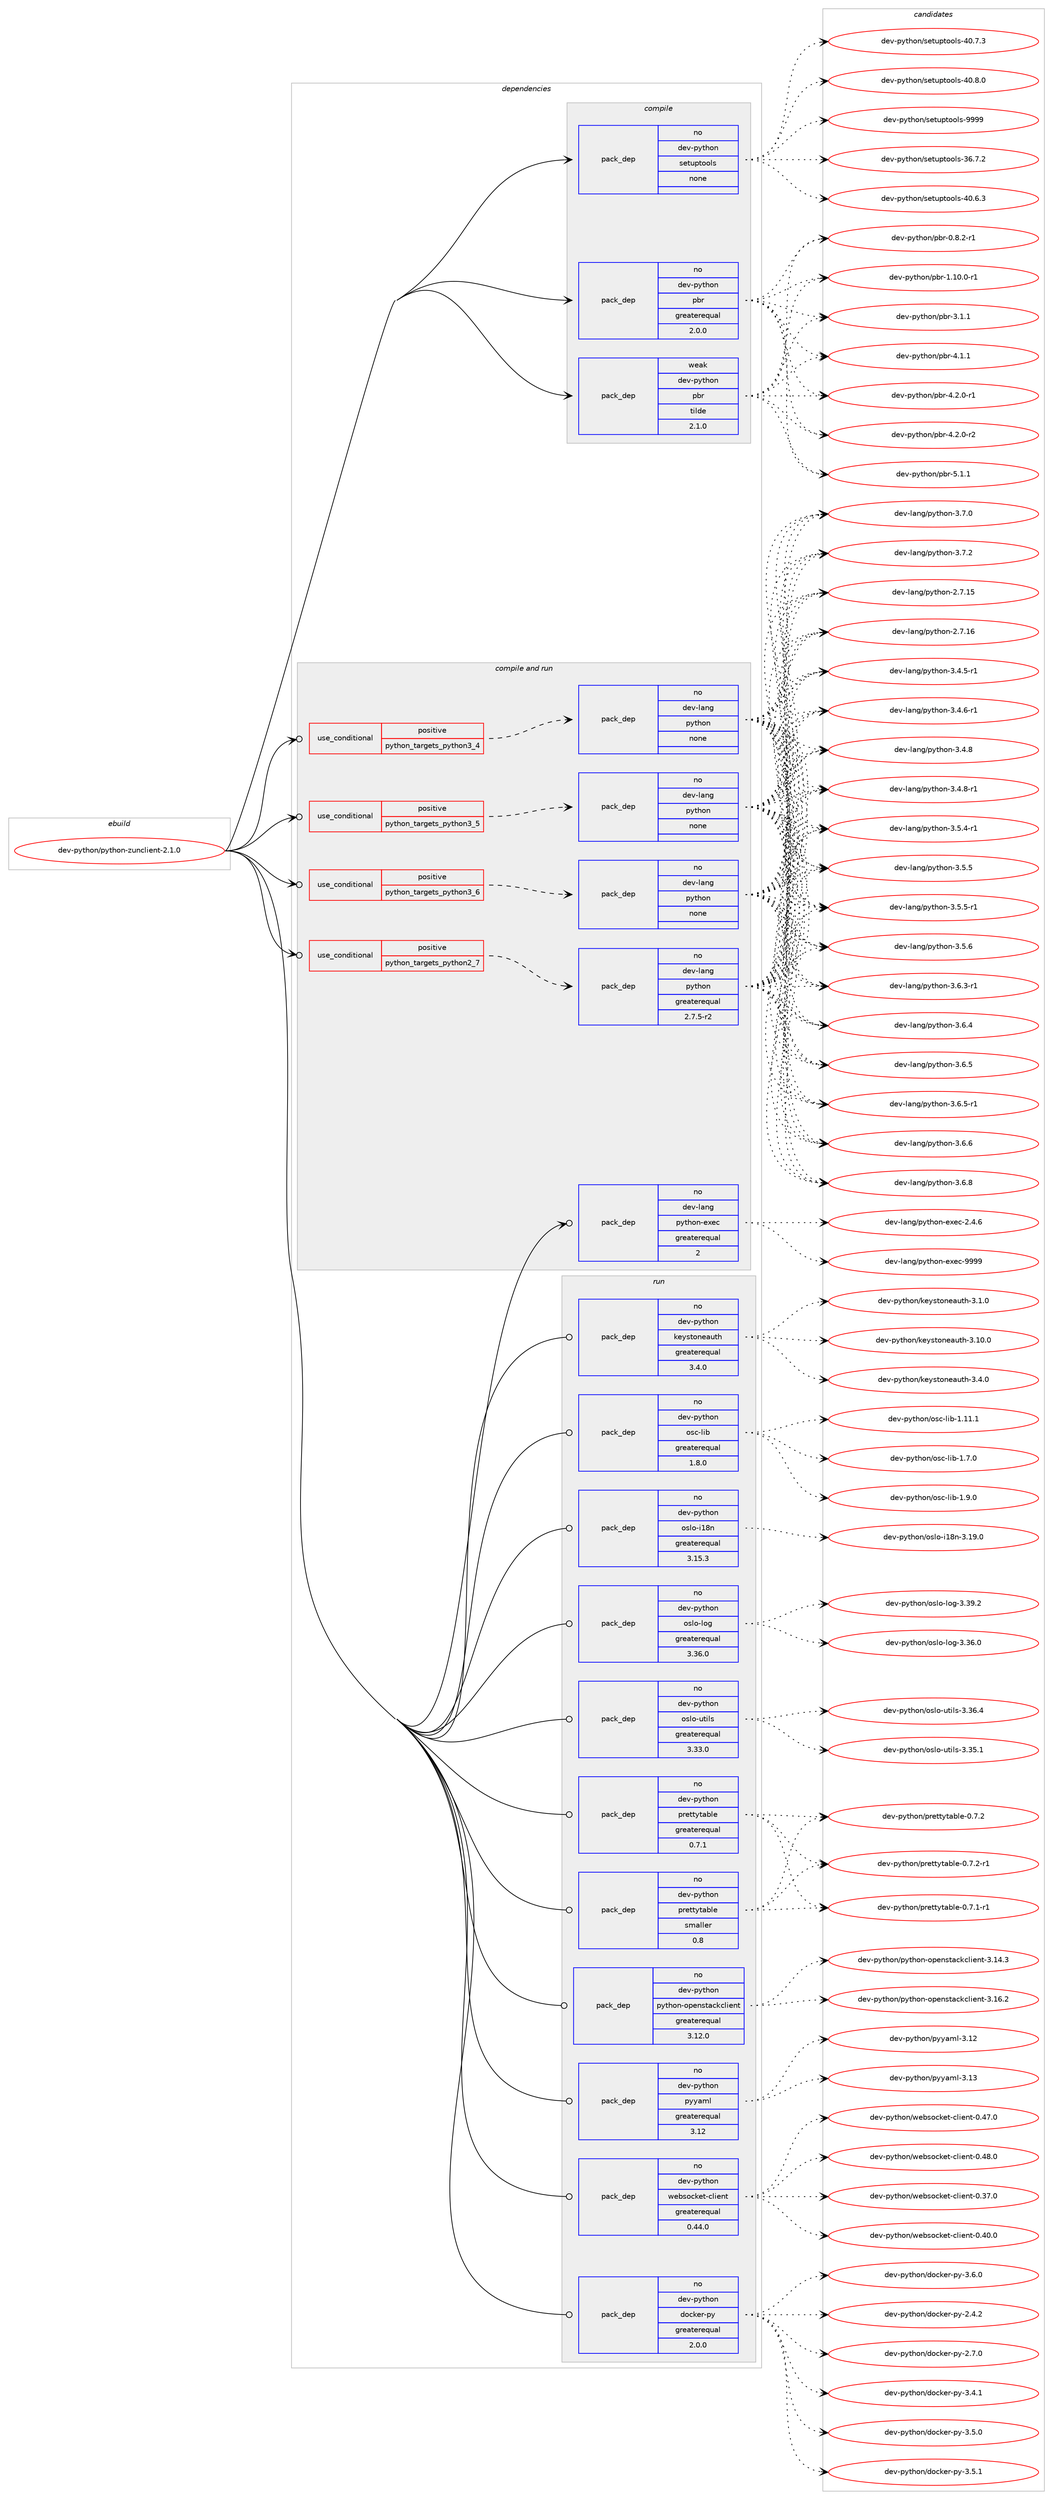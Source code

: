 digraph prolog {

# *************
# Graph options
# *************

newrank=true;
concentrate=true;
compound=true;
graph [rankdir=LR,fontname=Helvetica,fontsize=10,ranksep=1.5];#, ranksep=2.5, nodesep=0.2];
edge  [arrowhead=vee];
node  [fontname=Helvetica,fontsize=10];

# **********
# The ebuild
# **********

subgraph cluster_leftcol {
color=gray;
rank=same;
label=<<i>ebuild</i>>;
id [label="dev-python/python-zunclient-2.1.0", color=red, width=4, href="../dev-python/python-zunclient-2.1.0.svg"];
}

# ****************
# The dependencies
# ****************

subgraph cluster_midcol {
color=gray;
label=<<i>dependencies</i>>;
subgraph cluster_compile {
fillcolor="#eeeeee";
style=filled;
label=<<i>compile</i>>;
subgraph pack1030642 {
dependency1437174 [label=<<TABLE BORDER="0" CELLBORDER="1" CELLSPACING="0" CELLPADDING="4" WIDTH="220"><TR><TD ROWSPAN="6" CELLPADDING="30">pack_dep</TD></TR><TR><TD WIDTH="110">no</TD></TR><TR><TD>dev-python</TD></TR><TR><TD>pbr</TD></TR><TR><TD>greaterequal</TD></TR><TR><TD>2.0.0</TD></TR></TABLE>>, shape=none, color=blue];
}
id:e -> dependency1437174:w [weight=20,style="solid",arrowhead="vee"];
subgraph pack1030643 {
dependency1437175 [label=<<TABLE BORDER="0" CELLBORDER="1" CELLSPACING="0" CELLPADDING="4" WIDTH="220"><TR><TD ROWSPAN="6" CELLPADDING="30">pack_dep</TD></TR><TR><TD WIDTH="110">no</TD></TR><TR><TD>dev-python</TD></TR><TR><TD>setuptools</TD></TR><TR><TD>none</TD></TR><TR><TD></TD></TR></TABLE>>, shape=none, color=blue];
}
id:e -> dependency1437175:w [weight=20,style="solid",arrowhead="vee"];
subgraph pack1030644 {
dependency1437176 [label=<<TABLE BORDER="0" CELLBORDER="1" CELLSPACING="0" CELLPADDING="4" WIDTH="220"><TR><TD ROWSPAN="6" CELLPADDING="30">pack_dep</TD></TR><TR><TD WIDTH="110">weak</TD></TR><TR><TD>dev-python</TD></TR><TR><TD>pbr</TD></TR><TR><TD>tilde</TD></TR><TR><TD>2.1.0</TD></TR></TABLE>>, shape=none, color=blue];
}
id:e -> dependency1437176:w [weight=20,style="solid",arrowhead="vee"];
}
subgraph cluster_compileandrun {
fillcolor="#eeeeee";
style=filled;
label=<<i>compile and run</i>>;
subgraph cond383177 {
dependency1437177 [label=<<TABLE BORDER="0" CELLBORDER="1" CELLSPACING="0" CELLPADDING="4"><TR><TD ROWSPAN="3" CELLPADDING="10">use_conditional</TD></TR><TR><TD>positive</TD></TR><TR><TD>python_targets_python2_7</TD></TR></TABLE>>, shape=none, color=red];
subgraph pack1030645 {
dependency1437178 [label=<<TABLE BORDER="0" CELLBORDER="1" CELLSPACING="0" CELLPADDING="4" WIDTH="220"><TR><TD ROWSPAN="6" CELLPADDING="30">pack_dep</TD></TR><TR><TD WIDTH="110">no</TD></TR><TR><TD>dev-lang</TD></TR><TR><TD>python</TD></TR><TR><TD>greaterequal</TD></TR><TR><TD>2.7.5-r2</TD></TR></TABLE>>, shape=none, color=blue];
}
dependency1437177:e -> dependency1437178:w [weight=20,style="dashed",arrowhead="vee"];
}
id:e -> dependency1437177:w [weight=20,style="solid",arrowhead="odotvee"];
subgraph cond383178 {
dependency1437179 [label=<<TABLE BORDER="0" CELLBORDER="1" CELLSPACING="0" CELLPADDING="4"><TR><TD ROWSPAN="3" CELLPADDING="10">use_conditional</TD></TR><TR><TD>positive</TD></TR><TR><TD>python_targets_python3_4</TD></TR></TABLE>>, shape=none, color=red];
subgraph pack1030646 {
dependency1437180 [label=<<TABLE BORDER="0" CELLBORDER="1" CELLSPACING="0" CELLPADDING="4" WIDTH="220"><TR><TD ROWSPAN="6" CELLPADDING="30">pack_dep</TD></TR><TR><TD WIDTH="110">no</TD></TR><TR><TD>dev-lang</TD></TR><TR><TD>python</TD></TR><TR><TD>none</TD></TR><TR><TD></TD></TR></TABLE>>, shape=none, color=blue];
}
dependency1437179:e -> dependency1437180:w [weight=20,style="dashed",arrowhead="vee"];
}
id:e -> dependency1437179:w [weight=20,style="solid",arrowhead="odotvee"];
subgraph cond383179 {
dependency1437181 [label=<<TABLE BORDER="0" CELLBORDER="1" CELLSPACING="0" CELLPADDING="4"><TR><TD ROWSPAN="3" CELLPADDING="10">use_conditional</TD></TR><TR><TD>positive</TD></TR><TR><TD>python_targets_python3_5</TD></TR></TABLE>>, shape=none, color=red];
subgraph pack1030647 {
dependency1437182 [label=<<TABLE BORDER="0" CELLBORDER="1" CELLSPACING="0" CELLPADDING="4" WIDTH="220"><TR><TD ROWSPAN="6" CELLPADDING="30">pack_dep</TD></TR><TR><TD WIDTH="110">no</TD></TR><TR><TD>dev-lang</TD></TR><TR><TD>python</TD></TR><TR><TD>none</TD></TR><TR><TD></TD></TR></TABLE>>, shape=none, color=blue];
}
dependency1437181:e -> dependency1437182:w [weight=20,style="dashed",arrowhead="vee"];
}
id:e -> dependency1437181:w [weight=20,style="solid",arrowhead="odotvee"];
subgraph cond383180 {
dependency1437183 [label=<<TABLE BORDER="0" CELLBORDER="1" CELLSPACING="0" CELLPADDING="4"><TR><TD ROWSPAN="3" CELLPADDING="10">use_conditional</TD></TR><TR><TD>positive</TD></TR><TR><TD>python_targets_python3_6</TD></TR></TABLE>>, shape=none, color=red];
subgraph pack1030648 {
dependency1437184 [label=<<TABLE BORDER="0" CELLBORDER="1" CELLSPACING="0" CELLPADDING="4" WIDTH="220"><TR><TD ROWSPAN="6" CELLPADDING="30">pack_dep</TD></TR><TR><TD WIDTH="110">no</TD></TR><TR><TD>dev-lang</TD></TR><TR><TD>python</TD></TR><TR><TD>none</TD></TR><TR><TD></TD></TR></TABLE>>, shape=none, color=blue];
}
dependency1437183:e -> dependency1437184:w [weight=20,style="dashed",arrowhead="vee"];
}
id:e -> dependency1437183:w [weight=20,style="solid",arrowhead="odotvee"];
subgraph pack1030649 {
dependency1437185 [label=<<TABLE BORDER="0" CELLBORDER="1" CELLSPACING="0" CELLPADDING="4" WIDTH="220"><TR><TD ROWSPAN="6" CELLPADDING="30">pack_dep</TD></TR><TR><TD WIDTH="110">no</TD></TR><TR><TD>dev-lang</TD></TR><TR><TD>python-exec</TD></TR><TR><TD>greaterequal</TD></TR><TR><TD>2</TD></TR></TABLE>>, shape=none, color=blue];
}
id:e -> dependency1437185:w [weight=20,style="solid",arrowhead="odotvee"];
}
subgraph cluster_run {
fillcolor="#eeeeee";
style=filled;
label=<<i>run</i>>;
subgraph pack1030650 {
dependency1437186 [label=<<TABLE BORDER="0" CELLBORDER="1" CELLSPACING="0" CELLPADDING="4" WIDTH="220"><TR><TD ROWSPAN="6" CELLPADDING="30">pack_dep</TD></TR><TR><TD WIDTH="110">no</TD></TR><TR><TD>dev-python</TD></TR><TR><TD>docker-py</TD></TR><TR><TD>greaterequal</TD></TR><TR><TD>2.0.0</TD></TR></TABLE>>, shape=none, color=blue];
}
id:e -> dependency1437186:w [weight=20,style="solid",arrowhead="odot"];
subgraph pack1030651 {
dependency1437187 [label=<<TABLE BORDER="0" CELLBORDER="1" CELLSPACING="0" CELLPADDING="4" WIDTH="220"><TR><TD ROWSPAN="6" CELLPADDING="30">pack_dep</TD></TR><TR><TD WIDTH="110">no</TD></TR><TR><TD>dev-python</TD></TR><TR><TD>keystoneauth</TD></TR><TR><TD>greaterequal</TD></TR><TR><TD>3.4.0</TD></TR></TABLE>>, shape=none, color=blue];
}
id:e -> dependency1437187:w [weight=20,style="solid",arrowhead="odot"];
subgraph pack1030652 {
dependency1437188 [label=<<TABLE BORDER="0" CELLBORDER="1" CELLSPACING="0" CELLPADDING="4" WIDTH="220"><TR><TD ROWSPAN="6" CELLPADDING="30">pack_dep</TD></TR><TR><TD WIDTH="110">no</TD></TR><TR><TD>dev-python</TD></TR><TR><TD>osc-lib</TD></TR><TR><TD>greaterequal</TD></TR><TR><TD>1.8.0</TD></TR></TABLE>>, shape=none, color=blue];
}
id:e -> dependency1437188:w [weight=20,style="solid",arrowhead="odot"];
subgraph pack1030653 {
dependency1437189 [label=<<TABLE BORDER="0" CELLBORDER="1" CELLSPACING="0" CELLPADDING="4" WIDTH="220"><TR><TD ROWSPAN="6" CELLPADDING="30">pack_dep</TD></TR><TR><TD WIDTH="110">no</TD></TR><TR><TD>dev-python</TD></TR><TR><TD>oslo-i18n</TD></TR><TR><TD>greaterequal</TD></TR><TR><TD>3.15.3</TD></TR></TABLE>>, shape=none, color=blue];
}
id:e -> dependency1437189:w [weight=20,style="solid",arrowhead="odot"];
subgraph pack1030654 {
dependency1437190 [label=<<TABLE BORDER="0" CELLBORDER="1" CELLSPACING="0" CELLPADDING="4" WIDTH="220"><TR><TD ROWSPAN="6" CELLPADDING="30">pack_dep</TD></TR><TR><TD WIDTH="110">no</TD></TR><TR><TD>dev-python</TD></TR><TR><TD>oslo-log</TD></TR><TR><TD>greaterequal</TD></TR><TR><TD>3.36.0</TD></TR></TABLE>>, shape=none, color=blue];
}
id:e -> dependency1437190:w [weight=20,style="solid",arrowhead="odot"];
subgraph pack1030655 {
dependency1437191 [label=<<TABLE BORDER="0" CELLBORDER="1" CELLSPACING="0" CELLPADDING="4" WIDTH="220"><TR><TD ROWSPAN="6" CELLPADDING="30">pack_dep</TD></TR><TR><TD WIDTH="110">no</TD></TR><TR><TD>dev-python</TD></TR><TR><TD>oslo-utils</TD></TR><TR><TD>greaterequal</TD></TR><TR><TD>3.33.0</TD></TR></TABLE>>, shape=none, color=blue];
}
id:e -> dependency1437191:w [weight=20,style="solid",arrowhead="odot"];
subgraph pack1030656 {
dependency1437192 [label=<<TABLE BORDER="0" CELLBORDER="1" CELLSPACING="0" CELLPADDING="4" WIDTH="220"><TR><TD ROWSPAN="6" CELLPADDING="30">pack_dep</TD></TR><TR><TD WIDTH="110">no</TD></TR><TR><TD>dev-python</TD></TR><TR><TD>prettytable</TD></TR><TR><TD>greaterequal</TD></TR><TR><TD>0.7.1</TD></TR></TABLE>>, shape=none, color=blue];
}
id:e -> dependency1437192:w [weight=20,style="solid",arrowhead="odot"];
subgraph pack1030657 {
dependency1437193 [label=<<TABLE BORDER="0" CELLBORDER="1" CELLSPACING="0" CELLPADDING="4" WIDTH="220"><TR><TD ROWSPAN="6" CELLPADDING="30">pack_dep</TD></TR><TR><TD WIDTH="110">no</TD></TR><TR><TD>dev-python</TD></TR><TR><TD>prettytable</TD></TR><TR><TD>smaller</TD></TR><TR><TD>0.8</TD></TR></TABLE>>, shape=none, color=blue];
}
id:e -> dependency1437193:w [weight=20,style="solid",arrowhead="odot"];
subgraph pack1030658 {
dependency1437194 [label=<<TABLE BORDER="0" CELLBORDER="1" CELLSPACING="0" CELLPADDING="4" WIDTH="220"><TR><TD ROWSPAN="6" CELLPADDING="30">pack_dep</TD></TR><TR><TD WIDTH="110">no</TD></TR><TR><TD>dev-python</TD></TR><TR><TD>python-openstackclient</TD></TR><TR><TD>greaterequal</TD></TR><TR><TD>3.12.0</TD></TR></TABLE>>, shape=none, color=blue];
}
id:e -> dependency1437194:w [weight=20,style="solid",arrowhead="odot"];
subgraph pack1030659 {
dependency1437195 [label=<<TABLE BORDER="0" CELLBORDER="1" CELLSPACING="0" CELLPADDING="4" WIDTH="220"><TR><TD ROWSPAN="6" CELLPADDING="30">pack_dep</TD></TR><TR><TD WIDTH="110">no</TD></TR><TR><TD>dev-python</TD></TR><TR><TD>pyyaml</TD></TR><TR><TD>greaterequal</TD></TR><TR><TD>3.12</TD></TR></TABLE>>, shape=none, color=blue];
}
id:e -> dependency1437195:w [weight=20,style="solid",arrowhead="odot"];
subgraph pack1030660 {
dependency1437196 [label=<<TABLE BORDER="0" CELLBORDER="1" CELLSPACING="0" CELLPADDING="4" WIDTH="220"><TR><TD ROWSPAN="6" CELLPADDING="30">pack_dep</TD></TR><TR><TD WIDTH="110">no</TD></TR><TR><TD>dev-python</TD></TR><TR><TD>websocket-client</TD></TR><TR><TD>greaterequal</TD></TR><TR><TD>0.44.0</TD></TR></TABLE>>, shape=none, color=blue];
}
id:e -> dependency1437196:w [weight=20,style="solid",arrowhead="odot"];
}
}

# **************
# The candidates
# **************

subgraph cluster_choices {
rank=same;
color=gray;
label=<<i>candidates</i>>;

subgraph choice1030642 {
color=black;
nodesep=1;
choice1001011184511212111610411111047112981144548465646504511449 [label="dev-python/pbr-0.8.2-r1", color=red, width=4,href="../dev-python/pbr-0.8.2-r1.svg"];
choice100101118451121211161041111104711298114454946494846484511449 [label="dev-python/pbr-1.10.0-r1", color=red, width=4,href="../dev-python/pbr-1.10.0-r1.svg"];
choice100101118451121211161041111104711298114455146494649 [label="dev-python/pbr-3.1.1", color=red, width=4,href="../dev-python/pbr-3.1.1.svg"];
choice100101118451121211161041111104711298114455246494649 [label="dev-python/pbr-4.1.1", color=red, width=4,href="../dev-python/pbr-4.1.1.svg"];
choice1001011184511212111610411111047112981144552465046484511449 [label="dev-python/pbr-4.2.0-r1", color=red, width=4,href="../dev-python/pbr-4.2.0-r1.svg"];
choice1001011184511212111610411111047112981144552465046484511450 [label="dev-python/pbr-4.2.0-r2", color=red, width=4,href="../dev-python/pbr-4.2.0-r2.svg"];
choice100101118451121211161041111104711298114455346494649 [label="dev-python/pbr-5.1.1", color=red, width=4,href="../dev-python/pbr-5.1.1.svg"];
dependency1437174:e -> choice1001011184511212111610411111047112981144548465646504511449:w [style=dotted,weight="100"];
dependency1437174:e -> choice100101118451121211161041111104711298114454946494846484511449:w [style=dotted,weight="100"];
dependency1437174:e -> choice100101118451121211161041111104711298114455146494649:w [style=dotted,weight="100"];
dependency1437174:e -> choice100101118451121211161041111104711298114455246494649:w [style=dotted,weight="100"];
dependency1437174:e -> choice1001011184511212111610411111047112981144552465046484511449:w [style=dotted,weight="100"];
dependency1437174:e -> choice1001011184511212111610411111047112981144552465046484511450:w [style=dotted,weight="100"];
dependency1437174:e -> choice100101118451121211161041111104711298114455346494649:w [style=dotted,weight="100"];
}
subgraph choice1030643 {
color=black;
nodesep=1;
choice100101118451121211161041111104711510111611711211611111110811545515446554650 [label="dev-python/setuptools-36.7.2", color=red, width=4,href="../dev-python/setuptools-36.7.2.svg"];
choice100101118451121211161041111104711510111611711211611111110811545524846544651 [label="dev-python/setuptools-40.6.3", color=red, width=4,href="../dev-python/setuptools-40.6.3.svg"];
choice100101118451121211161041111104711510111611711211611111110811545524846554651 [label="dev-python/setuptools-40.7.3", color=red, width=4,href="../dev-python/setuptools-40.7.3.svg"];
choice100101118451121211161041111104711510111611711211611111110811545524846564648 [label="dev-python/setuptools-40.8.0", color=red, width=4,href="../dev-python/setuptools-40.8.0.svg"];
choice10010111845112121116104111110471151011161171121161111111081154557575757 [label="dev-python/setuptools-9999", color=red, width=4,href="../dev-python/setuptools-9999.svg"];
dependency1437175:e -> choice100101118451121211161041111104711510111611711211611111110811545515446554650:w [style=dotted,weight="100"];
dependency1437175:e -> choice100101118451121211161041111104711510111611711211611111110811545524846544651:w [style=dotted,weight="100"];
dependency1437175:e -> choice100101118451121211161041111104711510111611711211611111110811545524846554651:w [style=dotted,weight="100"];
dependency1437175:e -> choice100101118451121211161041111104711510111611711211611111110811545524846564648:w [style=dotted,weight="100"];
dependency1437175:e -> choice10010111845112121116104111110471151011161171121161111111081154557575757:w [style=dotted,weight="100"];
}
subgraph choice1030644 {
color=black;
nodesep=1;
choice1001011184511212111610411111047112981144548465646504511449 [label="dev-python/pbr-0.8.2-r1", color=red, width=4,href="../dev-python/pbr-0.8.2-r1.svg"];
choice100101118451121211161041111104711298114454946494846484511449 [label="dev-python/pbr-1.10.0-r1", color=red, width=4,href="../dev-python/pbr-1.10.0-r1.svg"];
choice100101118451121211161041111104711298114455146494649 [label="dev-python/pbr-3.1.1", color=red, width=4,href="../dev-python/pbr-3.1.1.svg"];
choice100101118451121211161041111104711298114455246494649 [label="dev-python/pbr-4.1.1", color=red, width=4,href="../dev-python/pbr-4.1.1.svg"];
choice1001011184511212111610411111047112981144552465046484511449 [label="dev-python/pbr-4.2.0-r1", color=red, width=4,href="../dev-python/pbr-4.2.0-r1.svg"];
choice1001011184511212111610411111047112981144552465046484511450 [label="dev-python/pbr-4.2.0-r2", color=red, width=4,href="../dev-python/pbr-4.2.0-r2.svg"];
choice100101118451121211161041111104711298114455346494649 [label="dev-python/pbr-5.1.1", color=red, width=4,href="../dev-python/pbr-5.1.1.svg"];
dependency1437176:e -> choice1001011184511212111610411111047112981144548465646504511449:w [style=dotted,weight="100"];
dependency1437176:e -> choice100101118451121211161041111104711298114454946494846484511449:w [style=dotted,weight="100"];
dependency1437176:e -> choice100101118451121211161041111104711298114455146494649:w [style=dotted,weight="100"];
dependency1437176:e -> choice100101118451121211161041111104711298114455246494649:w [style=dotted,weight="100"];
dependency1437176:e -> choice1001011184511212111610411111047112981144552465046484511449:w [style=dotted,weight="100"];
dependency1437176:e -> choice1001011184511212111610411111047112981144552465046484511450:w [style=dotted,weight="100"];
dependency1437176:e -> choice100101118451121211161041111104711298114455346494649:w [style=dotted,weight="100"];
}
subgraph choice1030645 {
color=black;
nodesep=1;
choice10010111845108971101034711212111610411111045504655464953 [label="dev-lang/python-2.7.15", color=red, width=4,href="../dev-lang/python-2.7.15.svg"];
choice10010111845108971101034711212111610411111045504655464954 [label="dev-lang/python-2.7.16", color=red, width=4,href="../dev-lang/python-2.7.16.svg"];
choice1001011184510897110103471121211161041111104551465246534511449 [label="dev-lang/python-3.4.5-r1", color=red, width=4,href="../dev-lang/python-3.4.5-r1.svg"];
choice1001011184510897110103471121211161041111104551465246544511449 [label="dev-lang/python-3.4.6-r1", color=red, width=4,href="../dev-lang/python-3.4.6-r1.svg"];
choice100101118451089711010347112121116104111110455146524656 [label="dev-lang/python-3.4.8", color=red, width=4,href="../dev-lang/python-3.4.8.svg"];
choice1001011184510897110103471121211161041111104551465246564511449 [label="dev-lang/python-3.4.8-r1", color=red, width=4,href="../dev-lang/python-3.4.8-r1.svg"];
choice1001011184510897110103471121211161041111104551465346524511449 [label="dev-lang/python-3.5.4-r1", color=red, width=4,href="../dev-lang/python-3.5.4-r1.svg"];
choice100101118451089711010347112121116104111110455146534653 [label="dev-lang/python-3.5.5", color=red, width=4,href="../dev-lang/python-3.5.5.svg"];
choice1001011184510897110103471121211161041111104551465346534511449 [label="dev-lang/python-3.5.5-r1", color=red, width=4,href="../dev-lang/python-3.5.5-r1.svg"];
choice100101118451089711010347112121116104111110455146534654 [label="dev-lang/python-3.5.6", color=red, width=4,href="../dev-lang/python-3.5.6.svg"];
choice1001011184510897110103471121211161041111104551465446514511449 [label="dev-lang/python-3.6.3-r1", color=red, width=4,href="../dev-lang/python-3.6.3-r1.svg"];
choice100101118451089711010347112121116104111110455146544652 [label="dev-lang/python-3.6.4", color=red, width=4,href="../dev-lang/python-3.6.4.svg"];
choice100101118451089711010347112121116104111110455146544653 [label="dev-lang/python-3.6.5", color=red, width=4,href="../dev-lang/python-3.6.5.svg"];
choice1001011184510897110103471121211161041111104551465446534511449 [label="dev-lang/python-3.6.5-r1", color=red, width=4,href="../dev-lang/python-3.6.5-r1.svg"];
choice100101118451089711010347112121116104111110455146544654 [label="dev-lang/python-3.6.6", color=red, width=4,href="../dev-lang/python-3.6.6.svg"];
choice100101118451089711010347112121116104111110455146544656 [label="dev-lang/python-3.6.8", color=red, width=4,href="../dev-lang/python-3.6.8.svg"];
choice100101118451089711010347112121116104111110455146554648 [label="dev-lang/python-3.7.0", color=red, width=4,href="../dev-lang/python-3.7.0.svg"];
choice100101118451089711010347112121116104111110455146554650 [label="dev-lang/python-3.7.2", color=red, width=4,href="../dev-lang/python-3.7.2.svg"];
dependency1437178:e -> choice10010111845108971101034711212111610411111045504655464953:w [style=dotted,weight="100"];
dependency1437178:e -> choice10010111845108971101034711212111610411111045504655464954:w [style=dotted,weight="100"];
dependency1437178:e -> choice1001011184510897110103471121211161041111104551465246534511449:w [style=dotted,weight="100"];
dependency1437178:e -> choice1001011184510897110103471121211161041111104551465246544511449:w [style=dotted,weight="100"];
dependency1437178:e -> choice100101118451089711010347112121116104111110455146524656:w [style=dotted,weight="100"];
dependency1437178:e -> choice1001011184510897110103471121211161041111104551465246564511449:w [style=dotted,weight="100"];
dependency1437178:e -> choice1001011184510897110103471121211161041111104551465346524511449:w [style=dotted,weight="100"];
dependency1437178:e -> choice100101118451089711010347112121116104111110455146534653:w [style=dotted,weight="100"];
dependency1437178:e -> choice1001011184510897110103471121211161041111104551465346534511449:w [style=dotted,weight="100"];
dependency1437178:e -> choice100101118451089711010347112121116104111110455146534654:w [style=dotted,weight="100"];
dependency1437178:e -> choice1001011184510897110103471121211161041111104551465446514511449:w [style=dotted,weight="100"];
dependency1437178:e -> choice100101118451089711010347112121116104111110455146544652:w [style=dotted,weight="100"];
dependency1437178:e -> choice100101118451089711010347112121116104111110455146544653:w [style=dotted,weight="100"];
dependency1437178:e -> choice1001011184510897110103471121211161041111104551465446534511449:w [style=dotted,weight="100"];
dependency1437178:e -> choice100101118451089711010347112121116104111110455146544654:w [style=dotted,weight="100"];
dependency1437178:e -> choice100101118451089711010347112121116104111110455146544656:w [style=dotted,weight="100"];
dependency1437178:e -> choice100101118451089711010347112121116104111110455146554648:w [style=dotted,weight="100"];
dependency1437178:e -> choice100101118451089711010347112121116104111110455146554650:w [style=dotted,weight="100"];
}
subgraph choice1030646 {
color=black;
nodesep=1;
choice10010111845108971101034711212111610411111045504655464953 [label="dev-lang/python-2.7.15", color=red, width=4,href="../dev-lang/python-2.7.15.svg"];
choice10010111845108971101034711212111610411111045504655464954 [label="dev-lang/python-2.7.16", color=red, width=4,href="../dev-lang/python-2.7.16.svg"];
choice1001011184510897110103471121211161041111104551465246534511449 [label="dev-lang/python-3.4.5-r1", color=red, width=4,href="../dev-lang/python-3.4.5-r1.svg"];
choice1001011184510897110103471121211161041111104551465246544511449 [label="dev-lang/python-3.4.6-r1", color=red, width=4,href="../dev-lang/python-3.4.6-r1.svg"];
choice100101118451089711010347112121116104111110455146524656 [label="dev-lang/python-3.4.8", color=red, width=4,href="../dev-lang/python-3.4.8.svg"];
choice1001011184510897110103471121211161041111104551465246564511449 [label="dev-lang/python-3.4.8-r1", color=red, width=4,href="../dev-lang/python-3.4.8-r1.svg"];
choice1001011184510897110103471121211161041111104551465346524511449 [label="dev-lang/python-3.5.4-r1", color=red, width=4,href="../dev-lang/python-3.5.4-r1.svg"];
choice100101118451089711010347112121116104111110455146534653 [label="dev-lang/python-3.5.5", color=red, width=4,href="../dev-lang/python-3.5.5.svg"];
choice1001011184510897110103471121211161041111104551465346534511449 [label="dev-lang/python-3.5.5-r1", color=red, width=4,href="../dev-lang/python-3.5.5-r1.svg"];
choice100101118451089711010347112121116104111110455146534654 [label="dev-lang/python-3.5.6", color=red, width=4,href="../dev-lang/python-3.5.6.svg"];
choice1001011184510897110103471121211161041111104551465446514511449 [label="dev-lang/python-3.6.3-r1", color=red, width=4,href="../dev-lang/python-3.6.3-r1.svg"];
choice100101118451089711010347112121116104111110455146544652 [label="dev-lang/python-3.6.4", color=red, width=4,href="../dev-lang/python-3.6.4.svg"];
choice100101118451089711010347112121116104111110455146544653 [label="dev-lang/python-3.6.5", color=red, width=4,href="../dev-lang/python-3.6.5.svg"];
choice1001011184510897110103471121211161041111104551465446534511449 [label="dev-lang/python-3.6.5-r1", color=red, width=4,href="../dev-lang/python-3.6.5-r1.svg"];
choice100101118451089711010347112121116104111110455146544654 [label="dev-lang/python-3.6.6", color=red, width=4,href="../dev-lang/python-3.6.6.svg"];
choice100101118451089711010347112121116104111110455146544656 [label="dev-lang/python-3.6.8", color=red, width=4,href="../dev-lang/python-3.6.8.svg"];
choice100101118451089711010347112121116104111110455146554648 [label="dev-lang/python-3.7.0", color=red, width=4,href="../dev-lang/python-3.7.0.svg"];
choice100101118451089711010347112121116104111110455146554650 [label="dev-lang/python-3.7.2", color=red, width=4,href="../dev-lang/python-3.7.2.svg"];
dependency1437180:e -> choice10010111845108971101034711212111610411111045504655464953:w [style=dotted,weight="100"];
dependency1437180:e -> choice10010111845108971101034711212111610411111045504655464954:w [style=dotted,weight="100"];
dependency1437180:e -> choice1001011184510897110103471121211161041111104551465246534511449:w [style=dotted,weight="100"];
dependency1437180:e -> choice1001011184510897110103471121211161041111104551465246544511449:w [style=dotted,weight="100"];
dependency1437180:e -> choice100101118451089711010347112121116104111110455146524656:w [style=dotted,weight="100"];
dependency1437180:e -> choice1001011184510897110103471121211161041111104551465246564511449:w [style=dotted,weight="100"];
dependency1437180:e -> choice1001011184510897110103471121211161041111104551465346524511449:w [style=dotted,weight="100"];
dependency1437180:e -> choice100101118451089711010347112121116104111110455146534653:w [style=dotted,weight="100"];
dependency1437180:e -> choice1001011184510897110103471121211161041111104551465346534511449:w [style=dotted,weight="100"];
dependency1437180:e -> choice100101118451089711010347112121116104111110455146534654:w [style=dotted,weight="100"];
dependency1437180:e -> choice1001011184510897110103471121211161041111104551465446514511449:w [style=dotted,weight="100"];
dependency1437180:e -> choice100101118451089711010347112121116104111110455146544652:w [style=dotted,weight="100"];
dependency1437180:e -> choice100101118451089711010347112121116104111110455146544653:w [style=dotted,weight="100"];
dependency1437180:e -> choice1001011184510897110103471121211161041111104551465446534511449:w [style=dotted,weight="100"];
dependency1437180:e -> choice100101118451089711010347112121116104111110455146544654:w [style=dotted,weight="100"];
dependency1437180:e -> choice100101118451089711010347112121116104111110455146544656:w [style=dotted,weight="100"];
dependency1437180:e -> choice100101118451089711010347112121116104111110455146554648:w [style=dotted,weight="100"];
dependency1437180:e -> choice100101118451089711010347112121116104111110455146554650:w [style=dotted,weight="100"];
}
subgraph choice1030647 {
color=black;
nodesep=1;
choice10010111845108971101034711212111610411111045504655464953 [label="dev-lang/python-2.7.15", color=red, width=4,href="../dev-lang/python-2.7.15.svg"];
choice10010111845108971101034711212111610411111045504655464954 [label="dev-lang/python-2.7.16", color=red, width=4,href="../dev-lang/python-2.7.16.svg"];
choice1001011184510897110103471121211161041111104551465246534511449 [label="dev-lang/python-3.4.5-r1", color=red, width=4,href="../dev-lang/python-3.4.5-r1.svg"];
choice1001011184510897110103471121211161041111104551465246544511449 [label="dev-lang/python-3.4.6-r1", color=red, width=4,href="../dev-lang/python-3.4.6-r1.svg"];
choice100101118451089711010347112121116104111110455146524656 [label="dev-lang/python-3.4.8", color=red, width=4,href="../dev-lang/python-3.4.8.svg"];
choice1001011184510897110103471121211161041111104551465246564511449 [label="dev-lang/python-3.4.8-r1", color=red, width=4,href="../dev-lang/python-3.4.8-r1.svg"];
choice1001011184510897110103471121211161041111104551465346524511449 [label="dev-lang/python-3.5.4-r1", color=red, width=4,href="../dev-lang/python-3.5.4-r1.svg"];
choice100101118451089711010347112121116104111110455146534653 [label="dev-lang/python-3.5.5", color=red, width=4,href="../dev-lang/python-3.5.5.svg"];
choice1001011184510897110103471121211161041111104551465346534511449 [label="dev-lang/python-3.5.5-r1", color=red, width=4,href="../dev-lang/python-3.5.5-r1.svg"];
choice100101118451089711010347112121116104111110455146534654 [label="dev-lang/python-3.5.6", color=red, width=4,href="../dev-lang/python-3.5.6.svg"];
choice1001011184510897110103471121211161041111104551465446514511449 [label="dev-lang/python-3.6.3-r1", color=red, width=4,href="../dev-lang/python-3.6.3-r1.svg"];
choice100101118451089711010347112121116104111110455146544652 [label="dev-lang/python-3.6.4", color=red, width=4,href="../dev-lang/python-3.6.4.svg"];
choice100101118451089711010347112121116104111110455146544653 [label="dev-lang/python-3.6.5", color=red, width=4,href="../dev-lang/python-3.6.5.svg"];
choice1001011184510897110103471121211161041111104551465446534511449 [label="dev-lang/python-3.6.5-r1", color=red, width=4,href="../dev-lang/python-3.6.5-r1.svg"];
choice100101118451089711010347112121116104111110455146544654 [label="dev-lang/python-3.6.6", color=red, width=4,href="../dev-lang/python-3.6.6.svg"];
choice100101118451089711010347112121116104111110455146544656 [label="dev-lang/python-3.6.8", color=red, width=4,href="../dev-lang/python-3.6.8.svg"];
choice100101118451089711010347112121116104111110455146554648 [label="dev-lang/python-3.7.0", color=red, width=4,href="../dev-lang/python-3.7.0.svg"];
choice100101118451089711010347112121116104111110455146554650 [label="dev-lang/python-3.7.2", color=red, width=4,href="../dev-lang/python-3.7.2.svg"];
dependency1437182:e -> choice10010111845108971101034711212111610411111045504655464953:w [style=dotted,weight="100"];
dependency1437182:e -> choice10010111845108971101034711212111610411111045504655464954:w [style=dotted,weight="100"];
dependency1437182:e -> choice1001011184510897110103471121211161041111104551465246534511449:w [style=dotted,weight="100"];
dependency1437182:e -> choice1001011184510897110103471121211161041111104551465246544511449:w [style=dotted,weight="100"];
dependency1437182:e -> choice100101118451089711010347112121116104111110455146524656:w [style=dotted,weight="100"];
dependency1437182:e -> choice1001011184510897110103471121211161041111104551465246564511449:w [style=dotted,weight="100"];
dependency1437182:e -> choice1001011184510897110103471121211161041111104551465346524511449:w [style=dotted,weight="100"];
dependency1437182:e -> choice100101118451089711010347112121116104111110455146534653:w [style=dotted,weight="100"];
dependency1437182:e -> choice1001011184510897110103471121211161041111104551465346534511449:w [style=dotted,weight="100"];
dependency1437182:e -> choice100101118451089711010347112121116104111110455146534654:w [style=dotted,weight="100"];
dependency1437182:e -> choice1001011184510897110103471121211161041111104551465446514511449:w [style=dotted,weight="100"];
dependency1437182:e -> choice100101118451089711010347112121116104111110455146544652:w [style=dotted,weight="100"];
dependency1437182:e -> choice100101118451089711010347112121116104111110455146544653:w [style=dotted,weight="100"];
dependency1437182:e -> choice1001011184510897110103471121211161041111104551465446534511449:w [style=dotted,weight="100"];
dependency1437182:e -> choice100101118451089711010347112121116104111110455146544654:w [style=dotted,weight="100"];
dependency1437182:e -> choice100101118451089711010347112121116104111110455146544656:w [style=dotted,weight="100"];
dependency1437182:e -> choice100101118451089711010347112121116104111110455146554648:w [style=dotted,weight="100"];
dependency1437182:e -> choice100101118451089711010347112121116104111110455146554650:w [style=dotted,weight="100"];
}
subgraph choice1030648 {
color=black;
nodesep=1;
choice10010111845108971101034711212111610411111045504655464953 [label="dev-lang/python-2.7.15", color=red, width=4,href="../dev-lang/python-2.7.15.svg"];
choice10010111845108971101034711212111610411111045504655464954 [label="dev-lang/python-2.7.16", color=red, width=4,href="../dev-lang/python-2.7.16.svg"];
choice1001011184510897110103471121211161041111104551465246534511449 [label="dev-lang/python-3.4.5-r1", color=red, width=4,href="../dev-lang/python-3.4.5-r1.svg"];
choice1001011184510897110103471121211161041111104551465246544511449 [label="dev-lang/python-3.4.6-r1", color=red, width=4,href="../dev-lang/python-3.4.6-r1.svg"];
choice100101118451089711010347112121116104111110455146524656 [label="dev-lang/python-3.4.8", color=red, width=4,href="../dev-lang/python-3.4.8.svg"];
choice1001011184510897110103471121211161041111104551465246564511449 [label="dev-lang/python-3.4.8-r1", color=red, width=4,href="../dev-lang/python-3.4.8-r1.svg"];
choice1001011184510897110103471121211161041111104551465346524511449 [label="dev-lang/python-3.5.4-r1", color=red, width=4,href="../dev-lang/python-3.5.4-r1.svg"];
choice100101118451089711010347112121116104111110455146534653 [label="dev-lang/python-3.5.5", color=red, width=4,href="../dev-lang/python-3.5.5.svg"];
choice1001011184510897110103471121211161041111104551465346534511449 [label="dev-lang/python-3.5.5-r1", color=red, width=4,href="../dev-lang/python-3.5.5-r1.svg"];
choice100101118451089711010347112121116104111110455146534654 [label="dev-lang/python-3.5.6", color=red, width=4,href="../dev-lang/python-3.5.6.svg"];
choice1001011184510897110103471121211161041111104551465446514511449 [label="dev-lang/python-3.6.3-r1", color=red, width=4,href="../dev-lang/python-3.6.3-r1.svg"];
choice100101118451089711010347112121116104111110455146544652 [label="dev-lang/python-3.6.4", color=red, width=4,href="../dev-lang/python-3.6.4.svg"];
choice100101118451089711010347112121116104111110455146544653 [label="dev-lang/python-3.6.5", color=red, width=4,href="../dev-lang/python-3.6.5.svg"];
choice1001011184510897110103471121211161041111104551465446534511449 [label="dev-lang/python-3.6.5-r1", color=red, width=4,href="../dev-lang/python-3.6.5-r1.svg"];
choice100101118451089711010347112121116104111110455146544654 [label="dev-lang/python-3.6.6", color=red, width=4,href="../dev-lang/python-3.6.6.svg"];
choice100101118451089711010347112121116104111110455146544656 [label="dev-lang/python-3.6.8", color=red, width=4,href="../dev-lang/python-3.6.8.svg"];
choice100101118451089711010347112121116104111110455146554648 [label="dev-lang/python-3.7.0", color=red, width=4,href="../dev-lang/python-3.7.0.svg"];
choice100101118451089711010347112121116104111110455146554650 [label="dev-lang/python-3.7.2", color=red, width=4,href="../dev-lang/python-3.7.2.svg"];
dependency1437184:e -> choice10010111845108971101034711212111610411111045504655464953:w [style=dotted,weight="100"];
dependency1437184:e -> choice10010111845108971101034711212111610411111045504655464954:w [style=dotted,weight="100"];
dependency1437184:e -> choice1001011184510897110103471121211161041111104551465246534511449:w [style=dotted,weight="100"];
dependency1437184:e -> choice1001011184510897110103471121211161041111104551465246544511449:w [style=dotted,weight="100"];
dependency1437184:e -> choice100101118451089711010347112121116104111110455146524656:w [style=dotted,weight="100"];
dependency1437184:e -> choice1001011184510897110103471121211161041111104551465246564511449:w [style=dotted,weight="100"];
dependency1437184:e -> choice1001011184510897110103471121211161041111104551465346524511449:w [style=dotted,weight="100"];
dependency1437184:e -> choice100101118451089711010347112121116104111110455146534653:w [style=dotted,weight="100"];
dependency1437184:e -> choice1001011184510897110103471121211161041111104551465346534511449:w [style=dotted,weight="100"];
dependency1437184:e -> choice100101118451089711010347112121116104111110455146534654:w [style=dotted,weight="100"];
dependency1437184:e -> choice1001011184510897110103471121211161041111104551465446514511449:w [style=dotted,weight="100"];
dependency1437184:e -> choice100101118451089711010347112121116104111110455146544652:w [style=dotted,weight="100"];
dependency1437184:e -> choice100101118451089711010347112121116104111110455146544653:w [style=dotted,weight="100"];
dependency1437184:e -> choice1001011184510897110103471121211161041111104551465446534511449:w [style=dotted,weight="100"];
dependency1437184:e -> choice100101118451089711010347112121116104111110455146544654:w [style=dotted,weight="100"];
dependency1437184:e -> choice100101118451089711010347112121116104111110455146544656:w [style=dotted,weight="100"];
dependency1437184:e -> choice100101118451089711010347112121116104111110455146554648:w [style=dotted,weight="100"];
dependency1437184:e -> choice100101118451089711010347112121116104111110455146554650:w [style=dotted,weight="100"];
}
subgraph choice1030649 {
color=black;
nodesep=1;
choice1001011184510897110103471121211161041111104510112010199455046524654 [label="dev-lang/python-exec-2.4.6", color=red, width=4,href="../dev-lang/python-exec-2.4.6.svg"];
choice10010111845108971101034711212111610411111045101120101994557575757 [label="dev-lang/python-exec-9999", color=red, width=4,href="../dev-lang/python-exec-9999.svg"];
dependency1437185:e -> choice1001011184510897110103471121211161041111104510112010199455046524654:w [style=dotted,weight="100"];
dependency1437185:e -> choice10010111845108971101034711212111610411111045101120101994557575757:w [style=dotted,weight="100"];
}
subgraph choice1030650 {
color=black;
nodesep=1;
choice10010111845112121116104111110471001119910710111445112121455046524650 [label="dev-python/docker-py-2.4.2", color=red, width=4,href="../dev-python/docker-py-2.4.2.svg"];
choice10010111845112121116104111110471001119910710111445112121455046554648 [label="dev-python/docker-py-2.7.0", color=red, width=4,href="../dev-python/docker-py-2.7.0.svg"];
choice10010111845112121116104111110471001119910710111445112121455146524649 [label="dev-python/docker-py-3.4.1", color=red, width=4,href="../dev-python/docker-py-3.4.1.svg"];
choice10010111845112121116104111110471001119910710111445112121455146534648 [label="dev-python/docker-py-3.5.0", color=red, width=4,href="../dev-python/docker-py-3.5.0.svg"];
choice10010111845112121116104111110471001119910710111445112121455146534649 [label="dev-python/docker-py-3.5.1", color=red, width=4,href="../dev-python/docker-py-3.5.1.svg"];
choice10010111845112121116104111110471001119910710111445112121455146544648 [label="dev-python/docker-py-3.6.0", color=red, width=4,href="../dev-python/docker-py-3.6.0.svg"];
dependency1437186:e -> choice10010111845112121116104111110471001119910710111445112121455046524650:w [style=dotted,weight="100"];
dependency1437186:e -> choice10010111845112121116104111110471001119910710111445112121455046554648:w [style=dotted,weight="100"];
dependency1437186:e -> choice10010111845112121116104111110471001119910710111445112121455146524649:w [style=dotted,weight="100"];
dependency1437186:e -> choice10010111845112121116104111110471001119910710111445112121455146534648:w [style=dotted,weight="100"];
dependency1437186:e -> choice10010111845112121116104111110471001119910710111445112121455146534649:w [style=dotted,weight="100"];
dependency1437186:e -> choice10010111845112121116104111110471001119910710111445112121455146544648:w [style=dotted,weight="100"];
}
subgraph choice1030651 {
color=black;
nodesep=1;
choice100101118451121211161041111104710710112111511611111010197117116104455146494648 [label="dev-python/keystoneauth-3.1.0", color=red, width=4,href="../dev-python/keystoneauth-3.1.0.svg"];
choice10010111845112121116104111110471071011211151161111101019711711610445514649484648 [label="dev-python/keystoneauth-3.10.0", color=red, width=4,href="../dev-python/keystoneauth-3.10.0.svg"];
choice100101118451121211161041111104710710112111511611111010197117116104455146524648 [label="dev-python/keystoneauth-3.4.0", color=red, width=4,href="../dev-python/keystoneauth-3.4.0.svg"];
dependency1437187:e -> choice100101118451121211161041111104710710112111511611111010197117116104455146494648:w [style=dotted,weight="100"];
dependency1437187:e -> choice10010111845112121116104111110471071011211151161111101019711711610445514649484648:w [style=dotted,weight="100"];
dependency1437187:e -> choice100101118451121211161041111104710710112111511611111010197117116104455146524648:w [style=dotted,weight="100"];
}
subgraph choice1030652 {
color=black;
nodesep=1;
choice100101118451121211161041111104711111599451081059845494649494649 [label="dev-python/osc-lib-1.11.1", color=red, width=4,href="../dev-python/osc-lib-1.11.1.svg"];
choice1001011184511212111610411111047111115994510810598454946554648 [label="dev-python/osc-lib-1.7.0", color=red, width=4,href="../dev-python/osc-lib-1.7.0.svg"];
choice1001011184511212111610411111047111115994510810598454946574648 [label="dev-python/osc-lib-1.9.0", color=red, width=4,href="../dev-python/osc-lib-1.9.0.svg"];
dependency1437188:e -> choice100101118451121211161041111104711111599451081059845494649494649:w [style=dotted,weight="100"];
dependency1437188:e -> choice1001011184511212111610411111047111115994510810598454946554648:w [style=dotted,weight="100"];
dependency1437188:e -> choice1001011184511212111610411111047111115994510810598454946574648:w [style=dotted,weight="100"];
}
subgraph choice1030653 {
color=black;
nodesep=1;
choice100101118451121211161041111104711111510811145105495611045514649574648 [label="dev-python/oslo-i18n-3.19.0", color=red, width=4,href="../dev-python/oslo-i18n-3.19.0.svg"];
dependency1437189:e -> choice100101118451121211161041111104711111510811145105495611045514649574648:w [style=dotted,weight="100"];
}
subgraph choice1030654 {
color=black;
nodesep=1;
choice10010111845112121116104111110471111151081114510811110345514651544648 [label="dev-python/oslo-log-3.36.0", color=red, width=4,href="../dev-python/oslo-log-3.36.0.svg"];
choice10010111845112121116104111110471111151081114510811110345514651574650 [label="dev-python/oslo-log-3.39.2", color=red, width=4,href="../dev-python/oslo-log-3.39.2.svg"];
dependency1437190:e -> choice10010111845112121116104111110471111151081114510811110345514651544648:w [style=dotted,weight="100"];
dependency1437190:e -> choice10010111845112121116104111110471111151081114510811110345514651574650:w [style=dotted,weight="100"];
}
subgraph choice1030655 {
color=black;
nodesep=1;
choice10010111845112121116104111110471111151081114511711610510811545514651534649 [label="dev-python/oslo-utils-3.35.1", color=red, width=4,href="../dev-python/oslo-utils-3.35.1.svg"];
choice10010111845112121116104111110471111151081114511711610510811545514651544652 [label="dev-python/oslo-utils-3.36.4", color=red, width=4,href="../dev-python/oslo-utils-3.36.4.svg"];
dependency1437191:e -> choice10010111845112121116104111110471111151081114511711610510811545514651534649:w [style=dotted,weight="100"];
dependency1437191:e -> choice10010111845112121116104111110471111151081114511711610510811545514651544652:w [style=dotted,weight="100"];
}
subgraph choice1030656 {
color=black;
nodesep=1;
choice100101118451121211161041111104711211410111611612111697981081014548465546494511449 [label="dev-python/prettytable-0.7.1-r1", color=red, width=4,href="../dev-python/prettytable-0.7.1-r1.svg"];
choice10010111845112121116104111110471121141011161161211169798108101454846554650 [label="dev-python/prettytable-0.7.2", color=red, width=4,href="../dev-python/prettytable-0.7.2.svg"];
choice100101118451121211161041111104711211410111611612111697981081014548465546504511449 [label="dev-python/prettytable-0.7.2-r1", color=red, width=4,href="../dev-python/prettytable-0.7.2-r1.svg"];
dependency1437192:e -> choice100101118451121211161041111104711211410111611612111697981081014548465546494511449:w [style=dotted,weight="100"];
dependency1437192:e -> choice10010111845112121116104111110471121141011161161211169798108101454846554650:w [style=dotted,weight="100"];
dependency1437192:e -> choice100101118451121211161041111104711211410111611612111697981081014548465546504511449:w [style=dotted,weight="100"];
}
subgraph choice1030657 {
color=black;
nodesep=1;
choice100101118451121211161041111104711211410111611612111697981081014548465546494511449 [label="dev-python/prettytable-0.7.1-r1", color=red, width=4,href="../dev-python/prettytable-0.7.1-r1.svg"];
choice10010111845112121116104111110471121141011161161211169798108101454846554650 [label="dev-python/prettytable-0.7.2", color=red, width=4,href="../dev-python/prettytable-0.7.2.svg"];
choice100101118451121211161041111104711211410111611612111697981081014548465546504511449 [label="dev-python/prettytable-0.7.2-r1", color=red, width=4,href="../dev-python/prettytable-0.7.2-r1.svg"];
dependency1437193:e -> choice100101118451121211161041111104711211410111611612111697981081014548465546494511449:w [style=dotted,weight="100"];
dependency1437193:e -> choice10010111845112121116104111110471121141011161161211169798108101454846554650:w [style=dotted,weight="100"];
dependency1437193:e -> choice100101118451121211161041111104711211410111611612111697981081014548465546504511449:w [style=dotted,weight="100"];
}
subgraph choice1030658 {
color=black;
nodesep=1;
choice10010111845112121116104111110471121211161041111104511111210111011511697991079910810510111011645514649524651 [label="dev-python/python-openstackclient-3.14.3", color=red, width=4,href="../dev-python/python-openstackclient-3.14.3.svg"];
choice10010111845112121116104111110471121211161041111104511111210111011511697991079910810510111011645514649544650 [label="dev-python/python-openstackclient-3.16.2", color=red, width=4,href="../dev-python/python-openstackclient-3.16.2.svg"];
dependency1437194:e -> choice10010111845112121116104111110471121211161041111104511111210111011511697991079910810510111011645514649524651:w [style=dotted,weight="100"];
dependency1437194:e -> choice10010111845112121116104111110471121211161041111104511111210111011511697991079910810510111011645514649544650:w [style=dotted,weight="100"];
}
subgraph choice1030659 {
color=black;
nodesep=1;
choice1001011184511212111610411111047112121121971091084551464950 [label="dev-python/pyyaml-3.12", color=red, width=4,href="../dev-python/pyyaml-3.12.svg"];
choice1001011184511212111610411111047112121121971091084551464951 [label="dev-python/pyyaml-3.13", color=red, width=4,href="../dev-python/pyyaml-3.13.svg"];
dependency1437195:e -> choice1001011184511212111610411111047112121121971091084551464950:w [style=dotted,weight="100"];
dependency1437195:e -> choice1001011184511212111610411111047112121121971091084551464951:w [style=dotted,weight="100"];
}
subgraph choice1030660 {
color=black;
nodesep=1;
choice10010111845112121116104111110471191019811511199107101116459910810510111011645484651554648 [label="dev-python/websocket-client-0.37.0", color=red, width=4,href="../dev-python/websocket-client-0.37.0.svg"];
choice10010111845112121116104111110471191019811511199107101116459910810510111011645484652484648 [label="dev-python/websocket-client-0.40.0", color=red, width=4,href="../dev-python/websocket-client-0.40.0.svg"];
choice10010111845112121116104111110471191019811511199107101116459910810510111011645484652554648 [label="dev-python/websocket-client-0.47.0", color=red, width=4,href="../dev-python/websocket-client-0.47.0.svg"];
choice10010111845112121116104111110471191019811511199107101116459910810510111011645484652564648 [label="dev-python/websocket-client-0.48.0", color=red, width=4,href="../dev-python/websocket-client-0.48.0.svg"];
dependency1437196:e -> choice10010111845112121116104111110471191019811511199107101116459910810510111011645484651554648:w [style=dotted,weight="100"];
dependency1437196:e -> choice10010111845112121116104111110471191019811511199107101116459910810510111011645484652484648:w [style=dotted,weight="100"];
dependency1437196:e -> choice10010111845112121116104111110471191019811511199107101116459910810510111011645484652554648:w [style=dotted,weight="100"];
dependency1437196:e -> choice10010111845112121116104111110471191019811511199107101116459910810510111011645484652564648:w [style=dotted,weight="100"];
}
}

}
